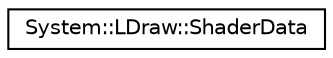 digraph G
{
  edge [fontname="Helvetica",fontsize="10",labelfontname="Helvetica",labelfontsize="10"];
  node [fontname="Helvetica",fontsize="10",shape=record];
  rankdir="LR";
  Node1 [label="System::LDraw::ShaderData",height=0.2,width=0.4,color="black", fillcolor="white", style="filled",URL="$class_system_1_1_l_draw_1_1_shader_data.html"];
}
